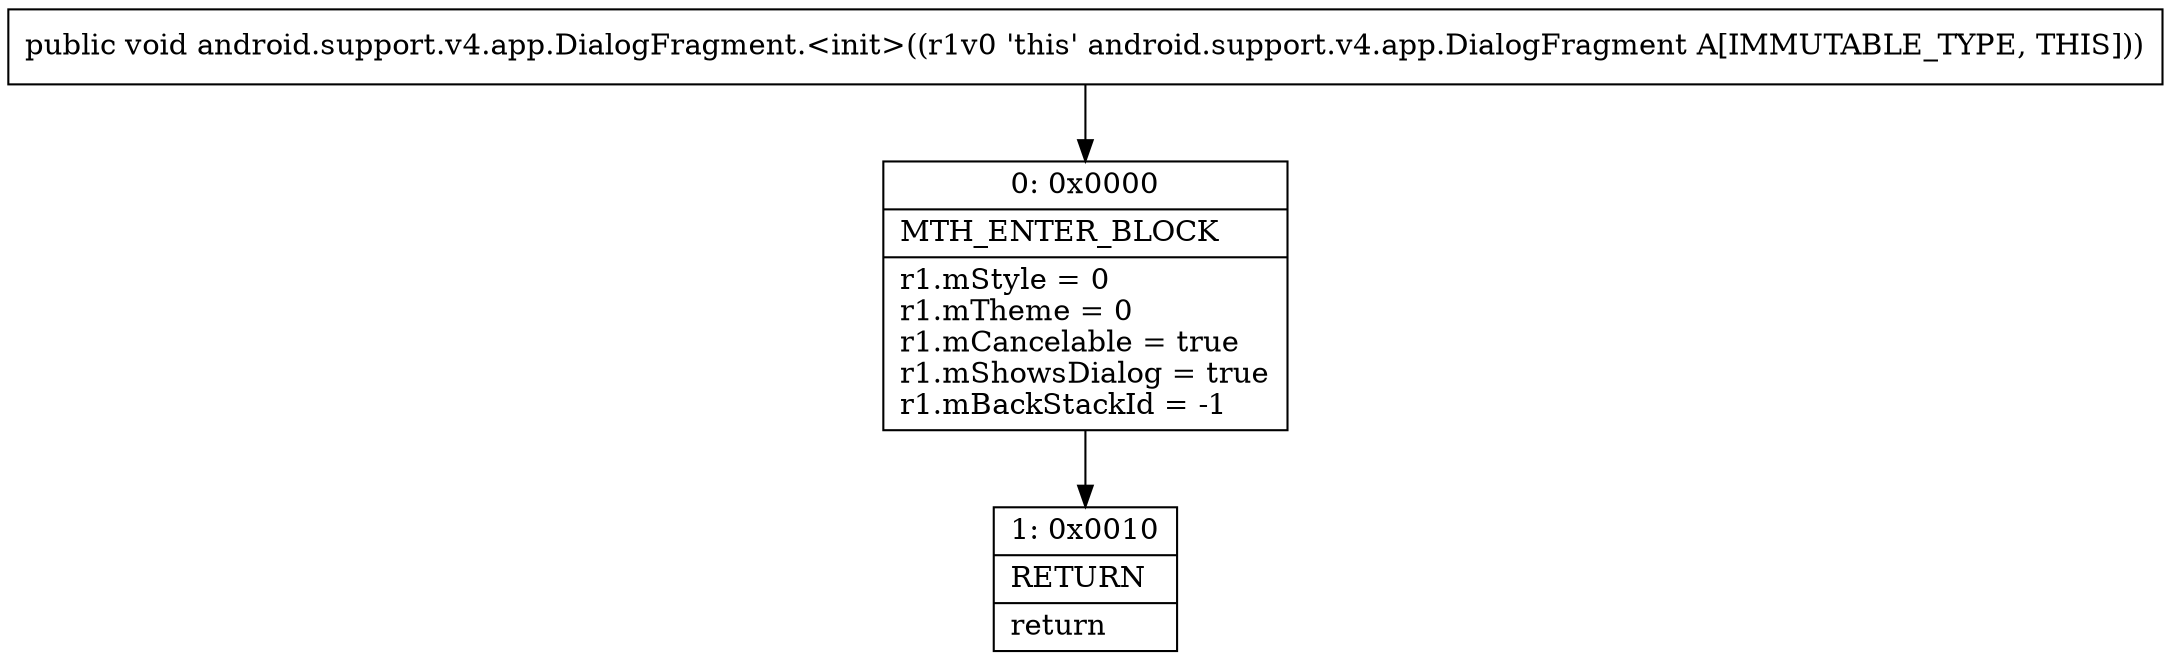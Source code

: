 digraph "CFG forandroid.support.v4.app.DialogFragment.\<init\>()V" {
Node_0 [shape=record,label="{0\:\ 0x0000|MTH_ENTER_BLOCK\l|r1.mStyle = 0\lr1.mTheme = 0\lr1.mCancelable = true\lr1.mShowsDialog = true\lr1.mBackStackId = \-1\l}"];
Node_1 [shape=record,label="{1\:\ 0x0010|RETURN\l|return\l}"];
MethodNode[shape=record,label="{public void android.support.v4.app.DialogFragment.\<init\>((r1v0 'this' android.support.v4.app.DialogFragment A[IMMUTABLE_TYPE, THIS])) }"];
MethodNode -> Node_0;
Node_0 -> Node_1;
}

